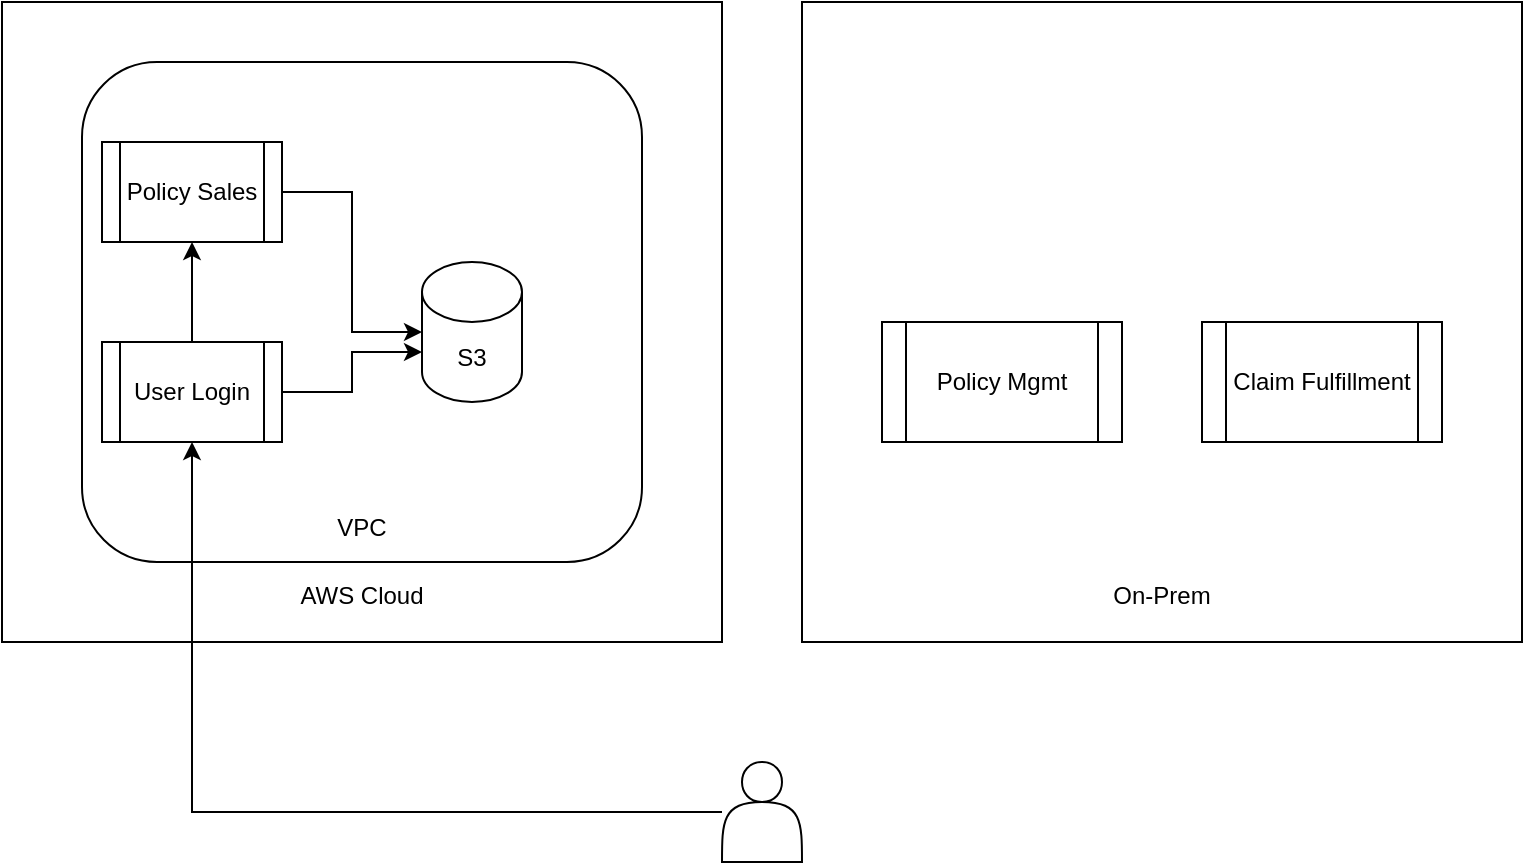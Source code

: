 <mxfile version="15.9.4" type="github">
  <diagram id="ZEfPuLLMJMWpmsokMUxt" name="Page-1">
    <mxGraphModel dx="1038" dy="547" grid="1" gridSize="10" guides="1" tooltips="1" connect="1" arrows="1" fold="1" page="1" pageScale="1" pageWidth="850" pageHeight="1100" math="0" shadow="0">
      <root>
        <mxCell id="0" />
        <mxCell id="1" parent="0" />
        <mxCell id="B-M5C0hGjFtWOs6rULiK-1" value="&lt;br&gt;&lt;br&gt;&lt;br&gt;&lt;br&gt;&lt;br&gt;&lt;br&gt;&lt;br&gt;&lt;br&gt;&lt;br&gt;&lt;br&gt;&lt;br&gt;&lt;br&gt;&lt;br&gt;&lt;br&gt;&lt;br&gt;&lt;br&gt;&lt;br&gt;&lt;br&gt;&lt;br&gt;AWS Cloud" style="rounded=0;whiteSpace=wrap;html=1;" vertex="1" parent="1">
          <mxGeometry x="80" y="120" width="360" height="320" as="geometry" />
        </mxCell>
        <mxCell id="B-M5C0hGjFtWOs6rULiK-8" value="&lt;br&gt;&lt;br&gt;&lt;br&gt;&lt;br&gt;&lt;br&gt;&lt;br&gt;&lt;br&gt;&lt;br&gt;&lt;br&gt;&lt;br&gt;&lt;br&gt;&lt;br&gt;&lt;br&gt;&lt;br&gt;&lt;br&gt;VPC" style="rounded=1;whiteSpace=wrap;html=1;" vertex="1" parent="1">
          <mxGeometry x="120" y="150" width="280" height="250" as="geometry" />
        </mxCell>
        <mxCell id="B-M5C0hGjFtWOs6rULiK-2" value="&lt;br&gt;&lt;br&gt;&lt;br&gt;&lt;br&gt;&lt;br&gt;&lt;br&gt;&lt;br&gt;&lt;br&gt;&lt;br&gt;&lt;br&gt;&lt;br&gt;&lt;br&gt;&lt;br&gt;&lt;br&gt;&lt;br&gt;&lt;br&gt;&lt;br&gt;&lt;br&gt;&lt;br&gt;On-Prem" style="rounded=0;whiteSpace=wrap;html=1;" vertex="1" parent="1">
          <mxGeometry x="480" y="120" width="360" height="320" as="geometry" />
        </mxCell>
        <mxCell id="B-M5C0hGjFtWOs6rULiK-3" value="Policy Mgmt" style="shape=process;whiteSpace=wrap;html=1;backgroundOutline=1;" vertex="1" parent="1">
          <mxGeometry x="520" y="280" width="120" height="60" as="geometry" />
        </mxCell>
        <mxCell id="B-M5C0hGjFtWOs6rULiK-4" value="Claim Fulfillment" style="shape=process;whiteSpace=wrap;html=1;backgroundOutline=1;" vertex="1" parent="1">
          <mxGeometry x="680" y="280" width="120" height="60" as="geometry" />
        </mxCell>
        <mxCell id="B-M5C0hGjFtWOs6rULiK-21" style="edgeStyle=orthogonalEdgeStyle;rounded=0;orthogonalLoop=1;jettySize=auto;html=1;entryX=0;entryY=0.5;entryDx=0;entryDy=0;entryPerimeter=0;" edge="1" parent="1" source="B-M5C0hGjFtWOs6rULiK-5" target="B-M5C0hGjFtWOs6rULiK-17">
          <mxGeometry relative="1" as="geometry" />
        </mxCell>
        <mxCell id="B-M5C0hGjFtWOs6rULiK-5" value="Policy Sales" style="shape=process;whiteSpace=wrap;html=1;backgroundOutline=1;" vertex="1" parent="1">
          <mxGeometry x="130" y="190" width="90" height="50" as="geometry" />
        </mxCell>
        <mxCell id="B-M5C0hGjFtWOs6rULiK-19" style="edgeStyle=orthogonalEdgeStyle;rounded=0;orthogonalLoop=1;jettySize=auto;html=1;entryX=0.5;entryY=1;entryDx=0;entryDy=0;" edge="1" parent="1" source="B-M5C0hGjFtWOs6rULiK-6" target="B-M5C0hGjFtWOs6rULiK-5">
          <mxGeometry relative="1" as="geometry" />
        </mxCell>
        <mxCell id="B-M5C0hGjFtWOs6rULiK-22" style="edgeStyle=orthogonalEdgeStyle;rounded=0;orthogonalLoop=1;jettySize=auto;html=1;entryX=0;entryY=0;entryDx=0;entryDy=45;entryPerimeter=0;" edge="1" parent="1" source="B-M5C0hGjFtWOs6rULiK-6" target="B-M5C0hGjFtWOs6rULiK-17">
          <mxGeometry relative="1" as="geometry" />
        </mxCell>
        <mxCell id="B-M5C0hGjFtWOs6rULiK-6" value="User Login" style="shape=process;whiteSpace=wrap;html=1;backgroundOutline=1;" vertex="1" parent="1">
          <mxGeometry x="130" y="290" width="90" height="50" as="geometry" />
        </mxCell>
        <mxCell id="B-M5C0hGjFtWOs6rULiK-20" style="edgeStyle=orthogonalEdgeStyle;rounded=0;orthogonalLoop=1;jettySize=auto;html=1;entryX=0.5;entryY=1;entryDx=0;entryDy=0;" edge="1" parent="1" source="B-M5C0hGjFtWOs6rULiK-7" target="B-M5C0hGjFtWOs6rULiK-6">
          <mxGeometry relative="1" as="geometry">
            <mxPoint x="190" y="340" as="targetPoint" />
          </mxGeometry>
        </mxCell>
        <mxCell id="B-M5C0hGjFtWOs6rULiK-7" value="" style="shape=actor;whiteSpace=wrap;html=1;" vertex="1" parent="1">
          <mxGeometry x="440" y="500" width="40" height="50" as="geometry" />
        </mxCell>
        <mxCell id="B-M5C0hGjFtWOs6rULiK-17" value="S3" style="shape=cylinder3;whiteSpace=wrap;html=1;boundedLbl=1;backgroundOutline=1;size=15;" vertex="1" parent="1">
          <mxGeometry x="290" y="250" width="50" height="70" as="geometry" />
        </mxCell>
      </root>
    </mxGraphModel>
  </diagram>
</mxfile>
